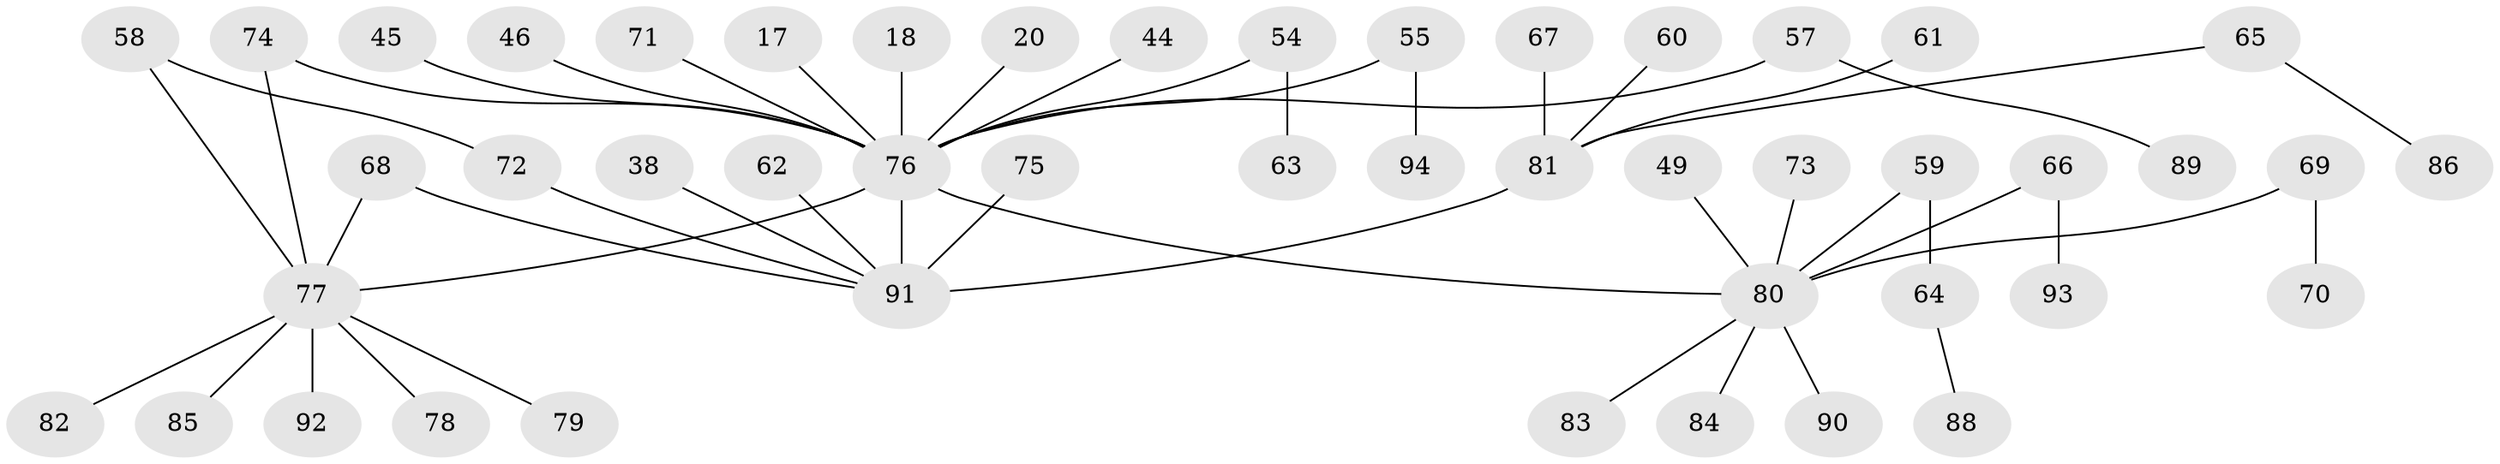 // original degree distribution, {5: 0.031914893617021274, 3: 0.11702127659574468, 6: 0.031914893617021274, 4: 0.09574468085106383, 1: 0.425531914893617, 2: 0.2978723404255319}
// Generated by graph-tools (version 1.1) at 2025/44/03/04/25 21:44:37]
// undirected, 47 vertices, 49 edges
graph export_dot {
graph [start="1"]
  node [color=gray90,style=filled];
  17;
  18;
  20;
  38;
  44;
  45;
  46;
  49 [super="+47"];
  54 [super="+31"];
  55;
  57;
  58;
  59;
  60;
  61;
  62;
  63;
  64;
  65;
  66 [super="+53"];
  67;
  68 [super="+34"];
  69;
  70;
  71;
  72;
  73 [super="+27"];
  74;
  75;
  76 [super="+15+9+32"];
  77 [super="+48+52"];
  78;
  79;
  80 [super="+40+26+23+35"];
  81 [super="+33+56+50"];
  82;
  83;
  84;
  85;
  86;
  88;
  89;
  90;
  91 [super="+43+87+51+24"];
  92;
  93;
  94;
  17 -- 76;
  18 -- 76;
  20 -- 76;
  38 -- 91;
  44 -- 76;
  45 -- 76;
  46 -- 76;
  49 -- 80;
  54 -- 76;
  54 -- 63;
  55 -- 94;
  55 -- 76;
  57 -- 89;
  57 -- 76;
  58 -- 72;
  58 -- 77;
  59 -- 64;
  59 -- 80;
  60 -- 81;
  61 -- 81;
  62 -- 91;
  64 -- 88;
  65 -- 86;
  65 -- 81;
  66 -- 93;
  66 -- 80;
  67 -- 81;
  68 -- 91;
  68 -- 77;
  69 -- 70;
  69 -- 80;
  71 -- 76;
  72 -- 91;
  73 -- 80;
  74 -- 76;
  74 -- 77;
  75 -- 91;
  76 -- 80 [weight=2];
  76 -- 91 [weight=3];
  76 -- 77;
  77 -- 78;
  77 -- 79;
  77 -- 85;
  77 -- 92;
  77 -- 82;
  80 -- 83;
  80 -- 90;
  80 -- 84;
  81 -- 91;
}
